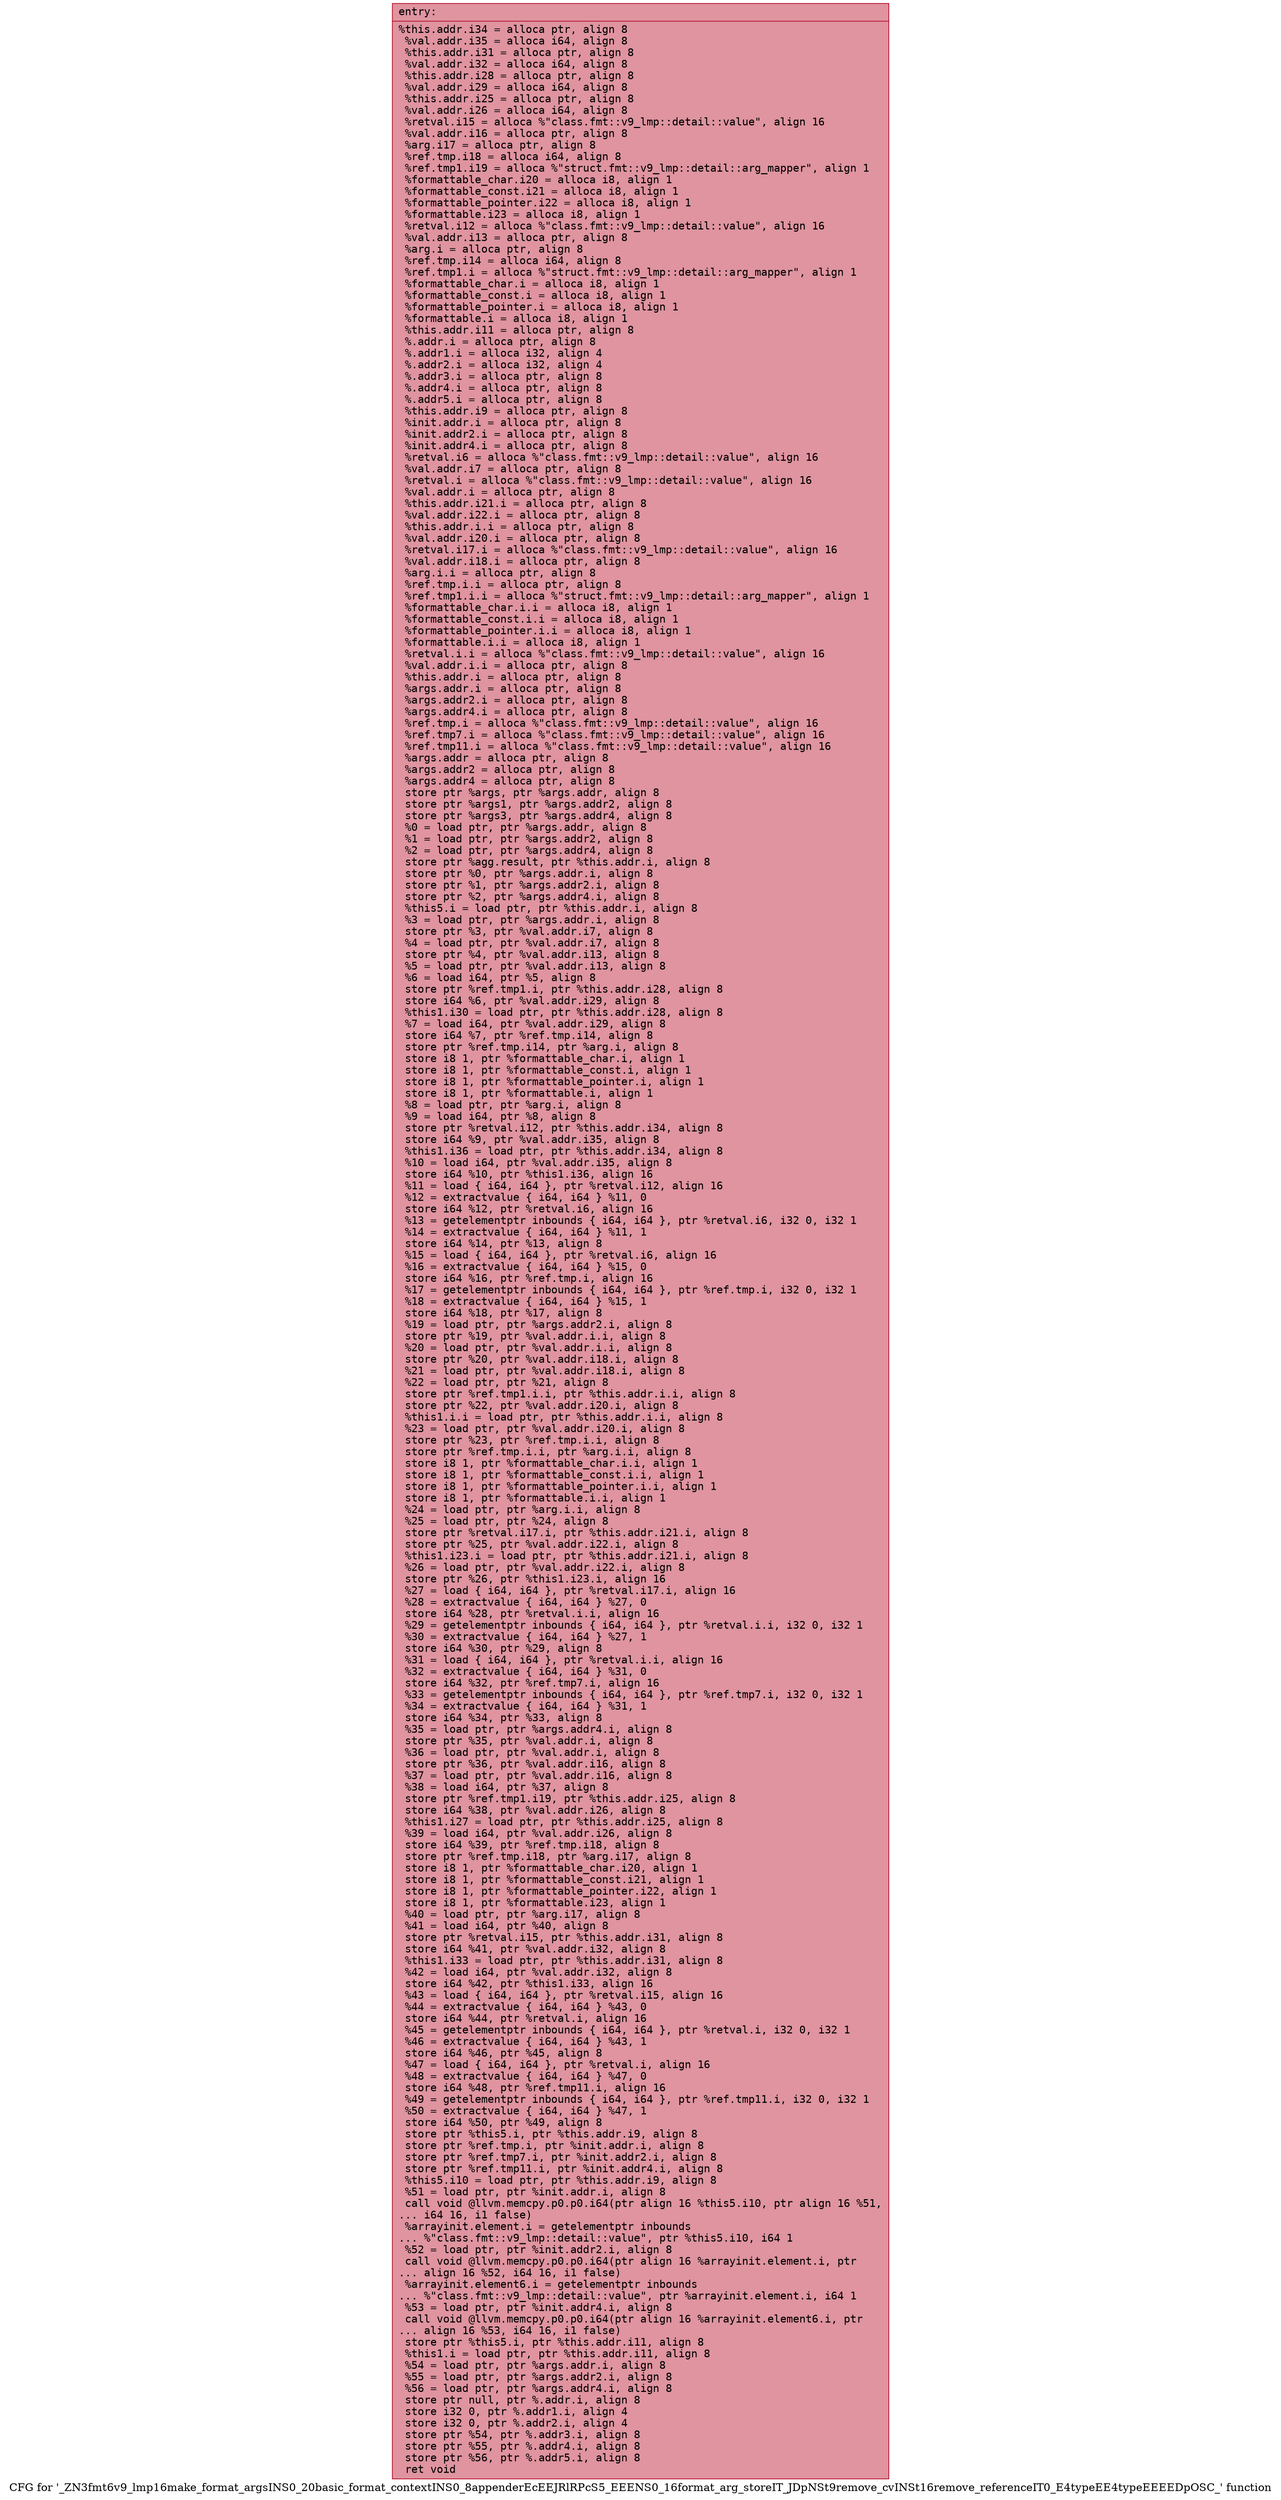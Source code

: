 digraph "CFG for '_ZN3fmt6v9_lmp16make_format_argsINS0_20basic_format_contextINS0_8appenderEcEEJRlRPcS5_EEENS0_16format_arg_storeIT_JDpNSt9remove_cvINSt16remove_referenceIT0_E4typeEE4typeEEEEDpOSC_' function" {
	label="CFG for '_ZN3fmt6v9_lmp16make_format_argsINS0_20basic_format_contextINS0_8appenderEcEEJRlRPcS5_EEENS0_16format_arg_storeIT_JDpNSt9remove_cvINSt16remove_referenceIT0_E4typeEE4typeEEEEDpOSC_' function";

	Node0x55e11c6601a0 [shape=record,color="#b70d28ff", style=filled, fillcolor="#b70d2870" fontname="Courier",label="{entry:\l|  %this.addr.i34 = alloca ptr, align 8\l  %val.addr.i35 = alloca i64, align 8\l  %this.addr.i31 = alloca ptr, align 8\l  %val.addr.i32 = alloca i64, align 8\l  %this.addr.i28 = alloca ptr, align 8\l  %val.addr.i29 = alloca i64, align 8\l  %this.addr.i25 = alloca ptr, align 8\l  %val.addr.i26 = alloca i64, align 8\l  %retval.i15 = alloca %\"class.fmt::v9_lmp::detail::value\", align 16\l  %val.addr.i16 = alloca ptr, align 8\l  %arg.i17 = alloca ptr, align 8\l  %ref.tmp.i18 = alloca i64, align 8\l  %ref.tmp1.i19 = alloca %\"struct.fmt::v9_lmp::detail::arg_mapper\", align 1\l  %formattable_char.i20 = alloca i8, align 1\l  %formattable_const.i21 = alloca i8, align 1\l  %formattable_pointer.i22 = alloca i8, align 1\l  %formattable.i23 = alloca i8, align 1\l  %retval.i12 = alloca %\"class.fmt::v9_lmp::detail::value\", align 16\l  %val.addr.i13 = alloca ptr, align 8\l  %arg.i = alloca ptr, align 8\l  %ref.tmp.i14 = alloca i64, align 8\l  %ref.tmp1.i = alloca %\"struct.fmt::v9_lmp::detail::arg_mapper\", align 1\l  %formattable_char.i = alloca i8, align 1\l  %formattable_const.i = alloca i8, align 1\l  %formattable_pointer.i = alloca i8, align 1\l  %formattable.i = alloca i8, align 1\l  %this.addr.i11 = alloca ptr, align 8\l  %.addr.i = alloca ptr, align 8\l  %.addr1.i = alloca i32, align 4\l  %.addr2.i = alloca i32, align 4\l  %.addr3.i = alloca ptr, align 8\l  %.addr4.i = alloca ptr, align 8\l  %.addr5.i = alloca ptr, align 8\l  %this.addr.i9 = alloca ptr, align 8\l  %init.addr.i = alloca ptr, align 8\l  %init.addr2.i = alloca ptr, align 8\l  %init.addr4.i = alloca ptr, align 8\l  %retval.i6 = alloca %\"class.fmt::v9_lmp::detail::value\", align 16\l  %val.addr.i7 = alloca ptr, align 8\l  %retval.i = alloca %\"class.fmt::v9_lmp::detail::value\", align 16\l  %val.addr.i = alloca ptr, align 8\l  %this.addr.i21.i = alloca ptr, align 8\l  %val.addr.i22.i = alloca ptr, align 8\l  %this.addr.i.i = alloca ptr, align 8\l  %val.addr.i20.i = alloca ptr, align 8\l  %retval.i17.i = alloca %\"class.fmt::v9_lmp::detail::value\", align 16\l  %val.addr.i18.i = alloca ptr, align 8\l  %arg.i.i = alloca ptr, align 8\l  %ref.tmp.i.i = alloca ptr, align 8\l  %ref.tmp1.i.i = alloca %\"struct.fmt::v9_lmp::detail::arg_mapper\", align 1\l  %formattable_char.i.i = alloca i8, align 1\l  %formattable_const.i.i = alloca i8, align 1\l  %formattable_pointer.i.i = alloca i8, align 1\l  %formattable.i.i = alloca i8, align 1\l  %retval.i.i = alloca %\"class.fmt::v9_lmp::detail::value\", align 16\l  %val.addr.i.i = alloca ptr, align 8\l  %this.addr.i = alloca ptr, align 8\l  %args.addr.i = alloca ptr, align 8\l  %args.addr2.i = alloca ptr, align 8\l  %args.addr4.i = alloca ptr, align 8\l  %ref.tmp.i = alloca %\"class.fmt::v9_lmp::detail::value\", align 16\l  %ref.tmp7.i = alloca %\"class.fmt::v9_lmp::detail::value\", align 16\l  %ref.tmp11.i = alloca %\"class.fmt::v9_lmp::detail::value\", align 16\l  %args.addr = alloca ptr, align 8\l  %args.addr2 = alloca ptr, align 8\l  %args.addr4 = alloca ptr, align 8\l  store ptr %args, ptr %args.addr, align 8\l  store ptr %args1, ptr %args.addr2, align 8\l  store ptr %args3, ptr %args.addr4, align 8\l  %0 = load ptr, ptr %args.addr, align 8\l  %1 = load ptr, ptr %args.addr2, align 8\l  %2 = load ptr, ptr %args.addr4, align 8\l  store ptr %agg.result, ptr %this.addr.i, align 8\l  store ptr %0, ptr %args.addr.i, align 8\l  store ptr %1, ptr %args.addr2.i, align 8\l  store ptr %2, ptr %args.addr4.i, align 8\l  %this5.i = load ptr, ptr %this.addr.i, align 8\l  %3 = load ptr, ptr %args.addr.i, align 8\l  store ptr %3, ptr %val.addr.i7, align 8\l  %4 = load ptr, ptr %val.addr.i7, align 8\l  store ptr %4, ptr %val.addr.i13, align 8\l  %5 = load ptr, ptr %val.addr.i13, align 8\l  %6 = load i64, ptr %5, align 8\l  store ptr %ref.tmp1.i, ptr %this.addr.i28, align 8\l  store i64 %6, ptr %val.addr.i29, align 8\l  %this1.i30 = load ptr, ptr %this.addr.i28, align 8\l  %7 = load i64, ptr %val.addr.i29, align 8\l  store i64 %7, ptr %ref.tmp.i14, align 8\l  store ptr %ref.tmp.i14, ptr %arg.i, align 8\l  store i8 1, ptr %formattable_char.i, align 1\l  store i8 1, ptr %formattable_const.i, align 1\l  store i8 1, ptr %formattable_pointer.i, align 1\l  store i8 1, ptr %formattable.i, align 1\l  %8 = load ptr, ptr %arg.i, align 8\l  %9 = load i64, ptr %8, align 8\l  store ptr %retval.i12, ptr %this.addr.i34, align 8\l  store i64 %9, ptr %val.addr.i35, align 8\l  %this1.i36 = load ptr, ptr %this.addr.i34, align 8\l  %10 = load i64, ptr %val.addr.i35, align 8\l  store i64 %10, ptr %this1.i36, align 16\l  %11 = load \{ i64, i64 \}, ptr %retval.i12, align 16\l  %12 = extractvalue \{ i64, i64 \} %11, 0\l  store i64 %12, ptr %retval.i6, align 16\l  %13 = getelementptr inbounds \{ i64, i64 \}, ptr %retval.i6, i32 0, i32 1\l  %14 = extractvalue \{ i64, i64 \} %11, 1\l  store i64 %14, ptr %13, align 8\l  %15 = load \{ i64, i64 \}, ptr %retval.i6, align 16\l  %16 = extractvalue \{ i64, i64 \} %15, 0\l  store i64 %16, ptr %ref.tmp.i, align 16\l  %17 = getelementptr inbounds \{ i64, i64 \}, ptr %ref.tmp.i, i32 0, i32 1\l  %18 = extractvalue \{ i64, i64 \} %15, 1\l  store i64 %18, ptr %17, align 8\l  %19 = load ptr, ptr %args.addr2.i, align 8\l  store ptr %19, ptr %val.addr.i.i, align 8\l  %20 = load ptr, ptr %val.addr.i.i, align 8\l  store ptr %20, ptr %val.addr.i18.i, align 8\l  %21 = load ptr, ptr %val.addr.i18.i, align 8\l  %22 = load ptr, ptr %21, align 8\l  store ptr %ref.tmp1.i.i, ptr %this.addr.i.i, align 8\l  store ptr %22, ptr %val.addr.i20.i, align 8\l  %this1.i.i = load ptr, ptr %this.addr.i.i, align 8\l  %23 = load ptr, ptr %val.addr.i20.i, align 8\l  store ptr %23, ptr %ref.tmp.i.i, align 8\l  store ptr %ref.tmp.i.i, ptr %arg.i.i, align 8\l  store i8 1, ptr %formattable_char.i.i, align 1\l  store i8 1, ptr %formattable_const.i.i, align 1\l  store i8 1, ptr %formattable_pointer.i.i, align 1\l  store i8 1, ptr %formattable.i.i, align 1\l  %24 = load ptr, ptr %arg.i.i, align 8\l  %25 = load ptr, ptr %24, align 8\l  store ptr %retval.i17.i, ptr %this.addr.i21.i, align 8\l  store ptr %25, ptr %val.addr.i22.i, align 8\l  %this1.i23.i = load ptr, ptr %this.addr.i21.i, align 8\l  %26 = load ptr, ptr %val.addr.i22.i, align 8\l  store ptr %26, ptr %this1.i23.i, align 16\l  %27 = load \{ i64, i64 \}, ptr %retval.i17.i, align 16\l  %28 = extractvalue \{ i64, i64 \} %27, 0\l  store i64 %28, ptr %retval.i.i, align 16\l  %29 = getelementptr inbounds \{ i64, i64 \}, ptr %retval.i.i, i32 0, i32 1\l  %30 = extractvalue \{ i64, i64 \} %27, 1\l  store i64 %30, ptr %29, align 8\l  %31 = load \{ i64, i64 \}, ptr %retval.i.i, align 16\l  %32 = extractvalue \{ i64, i64 \} %31, 0\l  store i64 %32, ptr %ref.tmp7.i, align 16\l  %33 = getelementptr inbounds \{ i64, i64 \}, ptr %ref.tmp7.i, i32 0, i32 1\l  %34 = extractvalue \{ i64, i64 \} %31, 1\l  store i64 %34, ptr %33, align 8\l  %35 = load ptr, ptr %args.addr4.i, align 8\l  store ptr %35, ptr %val.addr.i, align 8\l  %36 = load ptr, ptr %val.addr.i, align 8\l  store ptr %36, ptr %val.addr.i16, align 8\l  %37 = load ptr, ptr %val.addr.i16, align 8\l  %38 = load i64, ptr %37, align 8\l  store ptr %ref.tmp1.i19, ptr %this.addr.i25, align 8\l  store i64 %38, ptr %val.addr.i26, align 8\l  %this1.i27 = load ptr, ptr %this.addr.i25, align 8\l  %39 = load i64, ptr %val.addr.i26, align 8\l  store i64 %39, ptr %ref.tmp.i18, align 8\l  store ptr %ref.tmp.i18, ptr %arg.i17, align 8\l  store i8 1, ptr %formattable_char.i20, align 1\l  store i8 1, ptr %formattable_const.i21, align 1\l  store i8 1, ptr %formattable_pointer.i22, align 1\l  store i8 1, ptr %formattable.i23, align 1\l  %40 = load ptr, ptr %arg.i17, align 8\l  %41 = load i64, ptr %40, align 8\l  store ptr %retval.i15, ptr %this.addr.i31, align 8\l  store i64 %41, ptr %val.addr.i32, align 8\l  %this1.i33 = load ptr, ptr %this.addr.i31, align 8\l  %42 = load i64, ptr %val.addr.i32, align 8\l  store i64 %42, ptr %this1.i33, align 16\l  %43 = load \{ i64, i64 \}, ptr %retval.i15, align 16\l  %44 = extractvalue \{ i64, i64 \} %43, 0\l  store i64 %44, ptr %retval.i, align 16\l  %45 = getelementptr inbounds \{ i64, i64 \}, ptr %retval.i, i32 0, i32 1\l  %46 = extractvalue \{ i64, i64 \} %43, 1\l  store i64 %46, ptr %45, align 8\l  %47 = load \{ i64, i64 \}, ptr %retval.i, align 16\l  %48 = extractvalue \{ i64, i64 \} %47, 0\l  store i64 %48, ptr %ref.tmp11.i, align 16\l  %49 = getelementptr inbounds \{ i64, i64 \}, ptr %ref.tmp11.i, i32 0, i32 1\l  %50 = extractvalue \{ i64, i64 \} %47, 1\l  store i64 %50, ptr %49, align 8\l  store ptr %this5.i, ptr %this.addr.i9, align 8\l  store ptr %ref.tmp.i, ptr %init.addr.i, align 8\l  store ptr %ref.tmp7.i, ptr %init.addr2.i, align 8\l  store ptr %ref.tmp11.i, ptr %init.addr4.i, align 8\l  %this5.i10 = load ptr, ptr %this.addr.i9, align 8\l  %51 = load ptr, ptr %init.addr.i, align 8\l  call void @llvm.memcpy.p0.p0.i64(ptr align 16 %this5.i10, ptr align 16 %51,\l... i64 16, i1 false)\l  %arrayinit.element.i = getelementptr inbounds\l... %\"class.fmt::v9_lmp::detail::value\", ptr %this5.i10, i64 1\l  %52 = load ptr, ptr %init.addr2.i, align 8\l  call void @llvm.memcpy.p0.p0.i64(ptr align 16 %arrayinit.element.i, ptr\l... align 16 %52, i64 16, i1 false)\l  %arrayinit.element6.i = getelementptr inbounds\l... %\"class.fmt::v9_lmp::detail::value\", ptr %arrayinit.element.i, i64 1\l  %53 = load ptr, ptr %init.addr4.i, align 8\l  call void @llvm.memcpy.p0.p0.i64(ptr align 16 %arrayinit.element6.i, ptr\l... align 16 %53, i64 16, i1 false)\l  store ptr %this5.i, ptr %this.addr.i11, align 8\l  %this1.i = load ptr, ptr %this.addr.i11, align 8\l  %54 = load ptr, ptr %args.addr.i, align 8\l  %55 = load ptr, ptr %args.addr2.i, align 8\l  %56 = load ptr, ptr %args.addr4.i, align 8\l  store ptr null, ptr %.addr.i, align 8\l  store i32 0, ptr %.addr1.i, align 4\l  store i32 0, ptr %.addr2.i, align 4\l  store ptr %54, ptr %.addr3.i, align 8\l  store ptr %55, ptr %.addr4.i, align 8\l  store ptr %56, ptr %.addr5.i, align 8\l  ret void\l}"];
}
